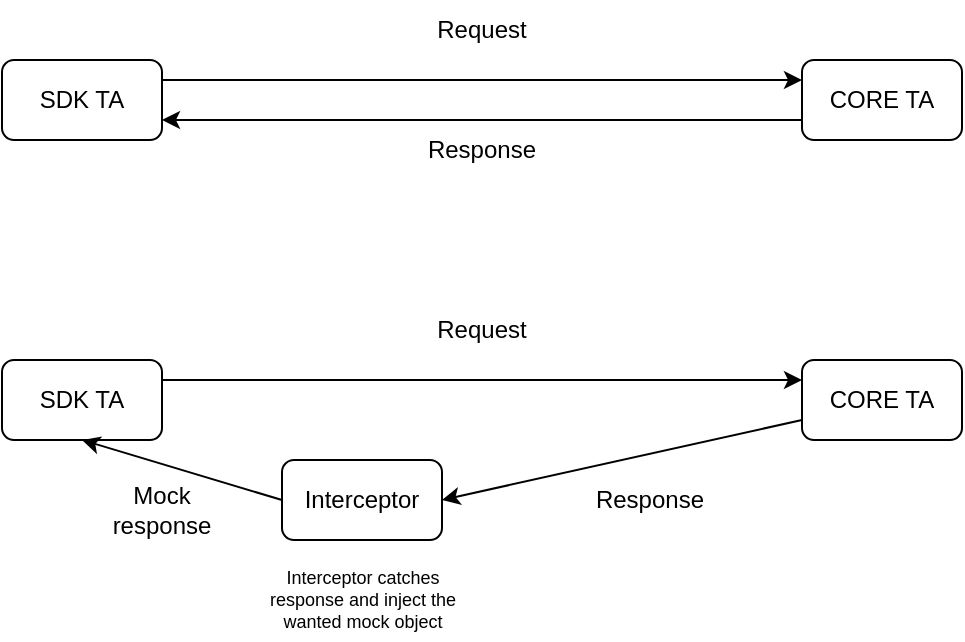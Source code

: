 <mxfile version="20.8.5" type="github">
  <diagram id="wl2DCxEHudBY5uCN74CR" name="Page-1">
    <mxGraphModel dx="819" dy="527" grid="1" gridSize="10" guides="1" tooltips="1" connect="1" arrows="1" fold="1" page="1" pageScale="1" pageWidth="827" pageHeight="1169" math="0" shadow="0">
      <root>
        <mxCell id="0" />
        <mxCell id="1" parent="0" />
        <mxCell id="TRQy9jS9D7n3w-w6WIMg-1" value="SDK TA" style="rounded=1;whiteSpace=wrap;html=1;" vertex="1" parent="1">
          <mxGeometry x="120" y="120" width="80" height="40" as="geometry" />
        </mxCell>
        <mxCell id="TRQy9jS9D7n3w-w6WIMg-2" value="CORE TA" style="rounded=1;whiteSpace=wrap;html=1;" vertex="1" parent="1">
          <mxGeometry x="520" y="120" width="80" height="40" as="geometry" />
        </mxCell>
        <mxCell id="TRQy9jS9D7n3w-w6WIMg-4" value="" style="endArrow=classic;html=1;rounded=0;entryX=0;entryY=0.25;entryDx=0;entryDy=0;exitX=1;exitY=0.25;exitDx=0;exitDy=0;" edge="1" parent="1" source="TRQy9jS9D7n3w-w6WIMg-1" target="TRQy9jS9D7n3w-w6WIMg-2">
          <mxGeometry width="50" height="50" relative="1" as="geometry">
            <mxPoint x="390" y="500" as="sourcePoint" />
            <mxPoint x="440" y="450" as="targetPoint" />
          </mxGeometry>
        </mxCell>
        <mxCell id="TRQy9jS9D7n3w-w6WIMg-5" value="" style="endArrow=classic;html=1;rounded=0;entryX=1;entryY=0.75;entryDx=0;entryDy=0;exitX=0;exitY=0.75;exitDx=0;exitDy=0;" edge="1" parent="1" source="TRQy9jS9D7n3w-w6WIMg-2" target="TRQy9jS9D7n3w-w6WIMg-1">
          <mxGeometry width="50" height="50" relative="1" as="geometry">
            <mxPoint x="370" y="310" as="sourcePoint" />
            <mxPoint x="420" y="260" as="targetPoint" />
          </mxGeometry>
        </mxCell>
        <mxCell id="TRQy9jS9D7n3w-w6WIMg-6" value="Request" style="text;html=1;strokeColor=none;fillColor=none;align=center;verticalAlign=middle;whiteSpace=wrap;rounded=0;" vertex="1" parent="1">
          <mxGeometry x="330" y="90" width="60" height="30" as="geometry" />
        </mxCell>
        <mxCell id="TRQy9jS9D7n3w-w6WIMg-7" value="Response" style="text;html=1;strokeColor=none;fillColor=none;align=center;verticalAlign=middle;whiteSpace=wrap;rounded=0;" vertex="1" parent="1">
          <mxGeometry x="330" y="150" width="60" height="30" as="geometry" />
        </mxCell>
        <mxCell id="TRQy9jS9D7n3w-w6WIMg-8" value="SDK TA" style="rounded=1;whiteSpace=wrap;html=1;" vertex="1" parent="1">
          <mxGeometry x="120" y="270" width="80" height="40" as="geometry" />
        </mxCell>
        <mxCell id="TRQy9jS9D7n3w-w6WIMg-9" value="CORE TA" style="rounded=1;whiteSpace=wrap;html=1;" vertex="1" parent="1">
          <mxGeometry x="520" y="270" width="80" height="40" as="geometry" />
        </mxCell>
        <mxCell id="TRQy9jS9D7n3w-w6WIMg-10" value="" style="endArrow=classic;html=1;rounded=0;entryX=0;entryY=0.25;entryDx=0;entryDy=0;exitX=1;exitY=0.25;exitDx=0;exitDy=0;" edge="1" parent="1" source="TRQy9jS9D7n3w-w6WIMg-8" target="TRQy9jS9D7n3w-w6WIMg-9">
          <mxGeometry width="50" height="50" relative="1" as="geometry">
            <mxPoint x="390" y="650" as="sourcePoint" />
            <mxPoint x="440" y="600" as="targetPoint" />
          </mxGeometry>
        </mxCell>
        <mxCell id="TRQy9jS9D7n3w-w6WIMg-11" value="" style="endArrow=classic;html=1;rounded=0;entryX=1;entryY=0.5;entryDx=0;entryDy=0;exitX=0;exitY=0.75;exitDx=0;exitDy=0;" edge="1" parent="1" source="TRQy9jS9D7n3w-w6WIMg-9" target="TRQy9jS9D7n3w-w6WIMg-15">
          <mxGeometry width="50" height="50" relative="1" as="geometry">
            <mxPoint x="370" y="460" as="sourcePoint" />
            <mxPoint x="420" y="410" as="targetPoint" />
          </mxGeometry>
        </mxCell>
        <mxCell id="TRQy9jS9D7n3w-w6WIMg-12" value="Request" style="text;html=1;strokeColor=none;fillColor=none;align=center;verticalAlign=middle;whiteSpace=wrap;rounded=0;" vertex="1" parent="1">
          <mxGeometry x="330" y="240" width="60" height="30" as="geometry" />
        </mxCell>
        <mxCell id="TRQy9jS9D7n3w-w6WIMg-13" value="Response" style="text;html=1;strokeColor=none;fillColor=none;align=center;verticalAlign=middle;whiteSpace=wrap;rounded=0;" vertex="1" parent="1">
          <mxGeometry x="414" y="325" width="60" height="30" as="geometry" />
        </mxCell>
        <mxCell id="TRQy9jS9D7n3w-w6WIMg-15" value="Interceptor" style="rounded=1;whiteSpace=wrap;html=1;" vertex="1" parent="1">
          <mxGeometry x="260" y="320" width="80" height="40" as="geometry" />
        </mxCell>
        <mxCell id="TRQy9jS9D7n3w-w6WIMg-18" value="&lt;font style=&quot;font-size: 9px;&quot;&gt;Interceptor catches response and inject the wanted mock object&lt;/font&gt;" style="text;html=1;strokeColor=none;fillColor=none;align=center;verticalAlign=middle;whiteSpace=wrap;rounded=0;fontSize=4;strokeWidth=5;" vertex="1" parent="1">
          <mxGeometry x="247.5" y="370" width="105" height="40" as="geometry" />
        </mxCell>
        <mxCell id="TRQy9jS9D7n3w-w6WIMg-19" value="" style="endArrow=classic;html=1;rounded=0;entryX=0.5;entryY=1;entryDx=0;entryDy=0;exitX=0;exitY=0.5;exitDx=0;exitDy=0;" edge="1" parent="1" source="TRQy9jS9D7n3w-w6WIMg-15" target="TRQy9jS9D7n3w-w6WIMg-8">
          <mxGeometry width="50" height="50" relative="1" as="geometry">
            <mxPoint x="530" y="310" as="sourcePoint" />
            <mxPoint x="350" y="350" as="targetPoint" />
          </mxGeometry>
        </mxCell>
        <mxCell id="TRQy9jS9D7n3w-w6WIMg-20" value="Mock response" style="text;html=1;strokeColor=none;fillColor=none;align=center;verticalAlign=middle;whiteSpace=wrap;rounded=0;" vertex="1" parent="1">
          <mxGeometry x="170" y="330" width="60" height="30" as="geometry" />
        </mxCell>
      </root>
    </mxGraphModel>
  </diagram>
</mxfile>
